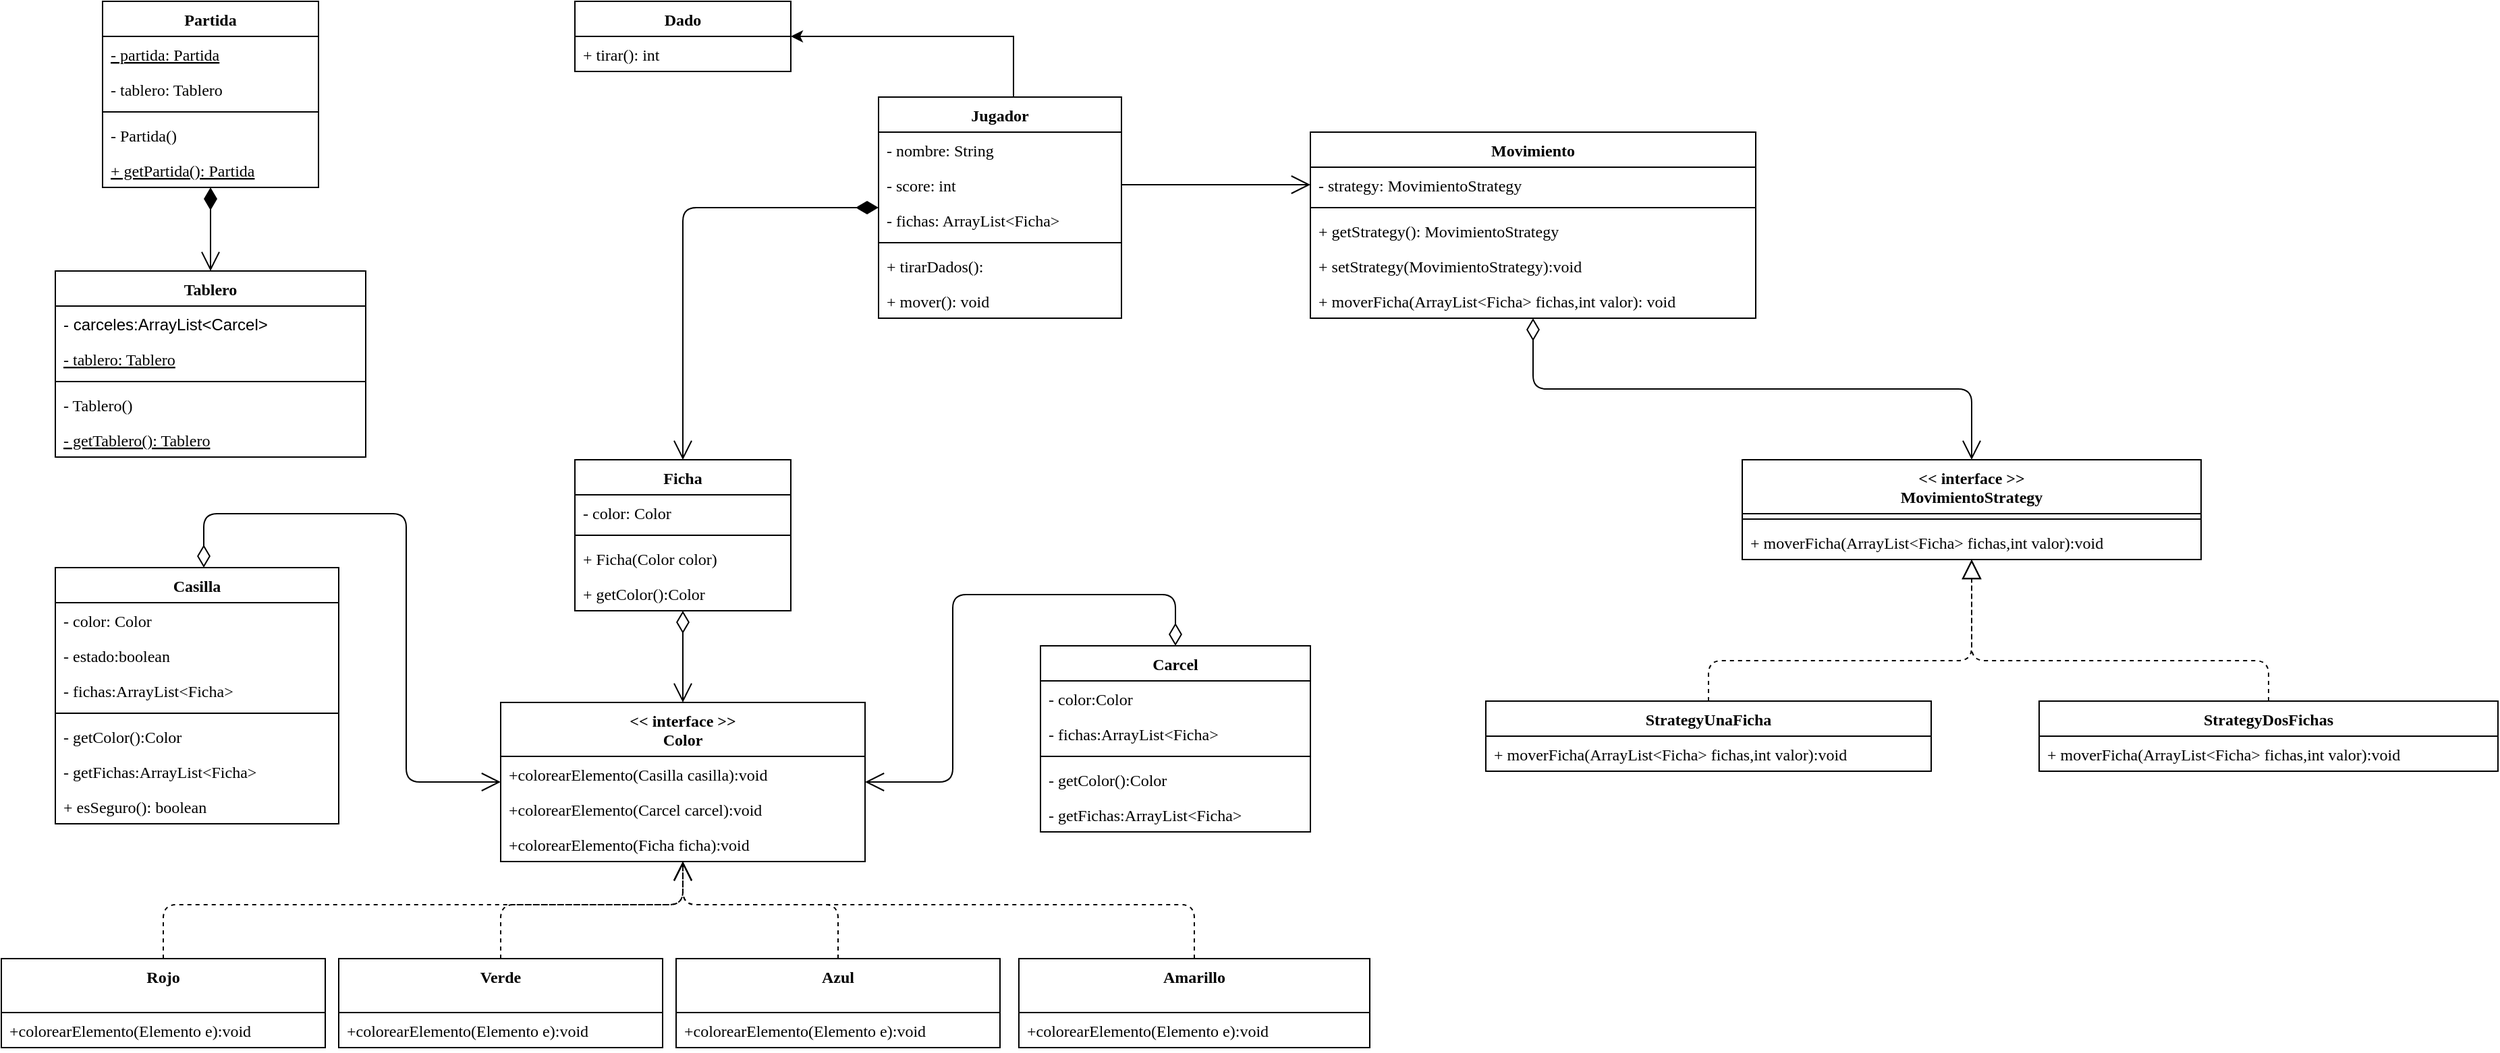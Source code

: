 <mxfile version="14.4.3" type="device"><diagram id="CZOG9yAQ-8y0MkyPrawY" name="Página-1"><mxGraphModel dx="2223" dy="329" grid="1" gridSize="10" guides="1" tooltips="1" connect="1" arrows="1" fold="1" page="1" pageScale="1" pageWidth="827" pageHeight="1169" background="none" math="0" shadow="0"><root><mxCell id="0"/><mxCell id="1" parent="0"/><mxCell id="iF9nX49vvRZTqa0V6TAx-1" value="Partida" style="swimlane;fontStyle=1;align=center;verticalAlign=top;childLayout=stackLayout;horizontal=1;startSize=26;horizontalStack=0;resizeParent=1;resizeParentMax=0;resizeLast=0;collapsible=1;marginBottom=0;fontFamily=Montserrat Alternates;fontSource=https%3A%2F%2Ffonts.googleapis.com%2Fcss%3Ffamily%3DMontserrat%2BAlternates;" parent="1" vertex="1"><mxGeometry x="-775" y="70" width="160" height="138" as="geometry"/></mxCell><mxCell id="iF9nX49vvRZTqa0V6TAx-7" value="- partida: Partida" style="text;strokeColor=none;fillColor=none;align=left;verticalAlign=top;spacingLeft=4;spacingRight=4;overflow=hidden;rotatable=0;points=[[0,0.5],[1,0.5]];portConstraint=eastwest;fontFamily=Montserrat Alternates;fontSource=https%3A%2F%2Ffonts.googleapis.com%2Fcss%3Ffamily%3DMontserrat%2BAlternates;fontStyle=4" parent="iF9nX49vvRZTqa0V6TAx-1" vertex="1"><mxGeometry y="26" width="160" height="26" as="geometry"/></mxCell><mxCell id="dydCUhWB-Xq8sOkwwlD5-30" value="- tablero: Tablero" style="text;strokeColor=none;fillColor=none;align=left;verticalAlign=top;spacingLeft=4;spacingRight=4;overflow=hidden;rotatable=0;points=[[0,0.5],[1,0.5]];portConstraint=eastwest;fontFamily=Montserrat Alternates;fontSource=https%3A%2F%2Ffonts.googleapis.com%2Fcss%3Ffamily%3DMontserrat%2BAlternates;" vertex="1" parent="iF9nX49vvRZTqa0V6TAx-1"><mxGeometry y="52" width="160" height="26" as="geometry"/></mxCell><mxCell id="iF9nX49vvRZTqa0V6TAx-3" value="" style="line;strokeWidth=1;fillColor=none;align=left;verticalAlign=middle;spacingTop=-1;spacingLeft=3;spacingRight=3;rotatable=0;labelPosition=right;points=[];portConstraint=eastwest;fontFamily=Montserrat Alternates;fontSource=https%3A%2F%2Ffonts.googleapis.com%2Fcss%3Ffamily%3DMontserrat%2BAlternates;" parent="iF9nX49vvRZTqa0V6TAx-1" vertex="1"><mxGeometry y="78" width="160" height="8" as="geometry"/></mxCell><mxCell id="0C_BCPgm_mZmjm4JBcHL-2" value="- Partida()" style="text;strokeColor=none;fillColor=none;align=left;verticalAlign=top;spacingLeft=4;spacingRight=4;overflow=hidden;rotatable=0;points=[[0,0.5],[1,0.5]];portConstraint=eastwest;fontFamily=Montserrat Alternates;fontSource=https%3A%2F%2Ffonts.googleapis.com%2Fcss%3Ffamily%3DMontserrat%2BAlternates;" parent="iF9nX49vvRZTqa0V6TAx-1" vertex="1"><mxGeometry y="86" width="160" height="26" as="geometry"/></mxCell><mxCell id="0C_BCPgm_mZmjm4JBcHL-3" value="+ getPartida(): Partida" style="text;strokeColor=none;fillColor=none;align=left;verticalAlign=top;spacingLeft=4;spacingRight=4;overflow=hidden;rotatable=0;points=[[0,0.5],[1,0.5]];portConstraint=eastwest;fontStyle=4;fontFamily=Montserrat Alternates;fontSource=https%3A%2F%2Ffonts.googleapis.com%2Fcss%3Ffamily%3DMontserrat%2BAlternates;" parent="iF9nX49vvRZTqa0V6TAx-1" vertex="1"><mxGeometry y="112" width="160" height="26" as="geometry"/></mxCell><mxCell id="iF9nX49vvRZTqa0V6TAx-12" value="Ficha" style="swimlane;fontStyle=1;align=center;verticalAlign=top;childLayout=stackLayout;horizontal=1;startSize=26;horizontalStack=0;resizeParent=1;resizeParentMax=0;resizeLast=0;collapsible=1;marginBottom=0;fontFamily=Montserrat Alternates;fontSource=https%3A%2F%2Ffonts.googleapis.com%2Fcss%3Ffamily%3DMontserrat%2BAlternates;" parent="1" vertex="1"><mxGeometry x="-425" y="410" width="160" height="112" as="geometry"/></mxCell><mxCell id="iF9nX49vvRZTqa0V6TAx-13" value="- color: Color" style="text;strokeColor=none;fillColor=none;align=left;verticalAlign=top;spacingLeft=4;spacingRight=4;overflow=hidden;rotatable=0;points=[[0,0.5],[1,0.5]];portConstraint=eastwest;fontFamily=Montserrat Alternates;fontSource=https%3A%2F%2Ffonts.googleapis.com%2Fcss%3Ffamily%3DMontserrat%2BAlternates;" parent="iF9nX49vvRZTqa0V6TAx-12" vertex="1"><mxGeometry y="26" width="160" height="26" as="geometry"/></mxCell><mxCell id="iF9nX49vvRZTqa0V6TAx-14" value="" style="line;strokeWidth=1;fillColor=none;align=left;verticalAlign=middle;spacingTop=-1;spacingLeft=3;spacingRight=3;rotatable=0;labelPosition=right;points=[];portConstraint=eastwest;fontFamily=Montserrat Alternates;fontSource=https%3A%2F%2Ffonts.googleapis.com%2Fcss%3Ffamily%3DMontserrat%2BAlternates;" parent="iF9nX49vvRZTqa0V6TAx-12" vertex="1"><mxGeometry y="52" width="160" height="8" as="geometry"/></mxCell><mxCell id="CdPxk3NThguZFjVvKNko-9" value="+ Ficha(Color color)" style="text;strokeColor=none;fillColor=none;align=left;verticalAlign=top;spacingLeft=4;spacingRight=4;overflow=hidden;rotatable=0;points=[[0,0.5],[1,0.5]];portConstraint=eastwest;fontFamily=Montserrat Alternates;fontSource=https%3A%2F%2Ffonts.googleapis.com%2Fcss%3Ffamily%3DMontserrat%2BAlternates;" parent="iF9nX49vvRZTqa0V6TAx-12" vertex="1"><mxGeometry y="60" width="160" height="26" as="geometry"/></mxCell><mxCell id="dydCUhWB-Xq8sOkwwlD5-24" value="+ getColor():Color" style="text;strokeColor=none;fillColor=none;align=left;verticalAlign=top;spacingLeft=4;spacingRight=4;overflow=hidden;rotatable=0;points=[[0,0.5],[1,0.5]];portConstraint=eastwest;fontFamily=Montserrat Alternates;fontSource=https%3A%2F%2Ffonts.googleapis.com%2Fcss%3Ffamily%3DMontserrat%2BAlternates;" vertex="1" parent="iF9nX49vvRZTqa0V6TAx-12"><mxGeometry y="86" width="160" height="26" as="geometry"/></mxCell><mxCell id="dydCUhWB-Xq8sOkwwlD5-13" style="edgeStyle=orthogonalEdgeStyle;rounded=0;orthogonalLoop=1;jettySize=auto;html=1;fontFamily=Montserrat Alternates;fontSource=https%3A%2F%2Ffonts.googleapis.com%2Fcss%3Ffamily%3DMontserrat%2BAlternates;" edge="1" parent="1" source="iF9nX49vvRZTqa0V6TAx-16" target="CdPxk3NThguZFjVvKNko-1"><mxGeometry relative="1" as="geometry"><Array as="points"><mxPoint x="-100" y="96"/></Array></mxGeometry></mxCell><mxCell id="iF9nX49vvRZTqa0V6TAx-16" value="Jugador" style="swimlane;fontStyle=1;align=center;verticalAlign=top;childLayout=stackLayout;horizontal=1;startSize=26;horizontalStack=0;resizeParent=1;resizeParentMax=0;resizeLast=0;collapsible=1;marginBottom=0;fontFamily=Montserrat Alternates;fontSource=https%3A%2F%2Ffonts.googleapis.com%2Fcss%3Ffamily%3DMontserrat%2BAlternates;" parent="1" vertex="1"><mxGeometry x="-200" y="141" width="180" height="164" as="geometry"/></mxCell><mxCell id="iF9nX49vvRZTqa0V6TAx-17" value="- nombre: String" style="text;strokeColor=none;fillColor=none;align=left;verticalAlign=top;spacingLeft=4;spacingRight=4;overflow=hidden;rotatable=0;points=[[0,0.5],[1,0.5]];portConstraint=eastwest;fontFamily=Montserrat Alternates;fontSource=https%3A%2F%2Ffonts.googleapis.com%2Fcss%3Ffamily%3DMontserrat%2BAlternates;" parent="iF9nX49vvRZTqa0V6TAx-16" vertex="1"><mxGeometry y="26" width="180" height="26" as="geometry"/></mxCell><mxCell id="iF9nX49vvRZTqa0V6TAx-20" value="- score: int" style="text;strokeColor=none;fillColor=none;align=left;verticalAlign=top;spacingLeft=4;spacingRight=4;overflow=hidden;rotatable=0;points=[[0,0.5],[1,0.5]];portConstraint=eastwest;fontFamily=Montserrat Alternates;fontSource=https%3A%2F%2Ffonts.googleapis.com%2Fcss%3Ffamily%3DMontserrat%2BAlternates;" parent="iF9nX49vvRZTqa0V6TAx-16" vertex="1"><mxGeometry y="52" width="180" height="26" as="geometry"/></mxCell><mxCell id="dydCUhWB-Xq8sOkwwlD5-16" value="- fichas: ArrayList&lt;Ficha&gt;" style="text;strokeColor=none;fillColor=none;align=left;verticalAlign=top;spacingLeft=4;spacingRight=4;overflow=hidden;rotatable=0;points=[[0,0.5],[1,0.5]];portConstraint=eastwest;fontFamily=Montserrat Alternates;fontSource=https%3A%2F%2Ffonts.googleapis.com%2Fcss%3Ffamily%3DMontserrat%2BAlternates;" vertex="1" parent="iF9nX49vvRZTqa0V6TAx-16"><mxGeometry y="78" width="180" height="26" as="geometry"/></mxCell><mxCell id="iF9nX49vvRZTqa0V6TAx-18" value="" style="line;strokeWidth=1;fillColor=none;align=left;verticalAlign=middle;spacingTop=-1;spacingLeft=3;spacingRight=3;rotatable=0;labelPosition=right;points=[];portConstraint=eastwest;fontFamily=Montserrat Alternates;fontSource=https%3A%2F%2Ffonts.googleapis.com%2Fcss%3Ffamily%3DMontserrat%2BAlternates;" parent="iF9nX49vvRZTqa0V6TAx-16" vertex="1"><mxGeometry y="104" width="180" height="8" as="geometry"/></mxCell><mxCell id="iF9nX49vvRZTqa0V6TAx-19" value="+ tirarDados():" style="text;strokeColor=none;fillColor=none;align=left;verticalAlign=top;spacingLeft=4;spacingRight=4;overflow=hidden;rotatable=0;points=[[0,0.5],[1,0.5]];portConstraint=eastwest;fontFamily=Montserrat Alternates;fontSource=https%3A%2F%2Ffonts.googleapis.com%2Fcss%3Ffamily%3DMontserrat%2BAlternates;" parent="iF9nX49vvRZTqa0V6TAx-16" vertex="1"><mxGeometry y="112" width="180" height="26" as="geometry"/></mxCell><mxCell id="0C_BCPgm_mZmjm4JBcHL-1" value="+ mover(): void" style="text;strokeColor=none;fillColor=none;align=left;verticalAlign=top;spacingLeft=4;spacingRight=4;overflow=hidden;rotatable=0;points=[[0,0.5],[1,0.5]];portConstraint=eastwest;fontFamily=Montserrat Alternates;fontSource=https%3A%2F%2Ffonts.googleapis.com%2Fcss%3Ffamily%3DMontserrat%2BAlternates;" parent="iF9nX49vvRZTqa0V6TAx-16" vertex="1"><mxGeometry y="138" width="180" height="26" as="geometry"/></mxCell><mxCell id="CdPxk3NThguZFjVvKNko-1" value="Dado" style="swimlane;fontStyle=1;align=center;verticalAlign=top;childLayout=stackLayout;horizontal=1;startSize=26;horizontalStack=0;resizeParent=1;resizeParentMax=0;resizeLast=0;collapsible=1;marginBottom=0;fontFamily=Montserrat Alternates;fontSource=https%3A%2F%2Ffonts.googleapis.com%2Fcss%3Ffamily%3DMontserrat%2BAlternates;" parent="1" vertex="1"><mxGeometry x="-425" y="70" width="160" height="52" as="geometry"/></mxCell><mxCell id="CdPxk3NThguZFjVvKNko-4" value="+ tirar(): int " style="text;strokeColor=none;fillColor=none;align=left;verticalAlign=top;spacingLeft=4;spacingRight=4;overflow=hidden;rotatable=0;points=[[0,0.5],[1,0.5]];portConstraint=eastwest;fontFamily=Montserrat Alternates;fontSource=https%3A%2F%2Ffonts.googleapis.com%2Fcss%3Ffamily%3DMontserrat%2BAlternates;" parent="CdPxk3NThguZFjVvKNko-1" vertex="1"><mxGeometry y="26" width="160" height="26" as="geometry"/></mxCell><mxCell id="OQ3I1ODHuRQIe0D8iST8-16" value="" style="endArrow=open;endFill=1;endSize=12;html=1;fontFamily=Montserrat Alternates;fontSource=https%3A%2F%2Ffonts.googleapis.com%2Fcss%3Ffamily%3DMontserrat%2BAlternates;exitX=1;exitY=0.5;exitDx=0;exitDy=0;entryX=0;entryY=0.5;entryDx=0;entryDy=0;" parent="1" source="iF9nX49vvRZTqa0V6TAx-20" target="CdPxk3NThguZFjVvKNko-6" edge="1"><mxGeometry width="160" relative="1" as="geometry"><mxPoint x="120" y="330" as="sourcePoint"/><mxPoint x="280" y="330" as="targetPoint"/></mxGeometry></mxCell><mxCell id="2i0aZlHxmpO4qoFxMyzR-1" value="" style="endArrow=open;html=1;endSize=12;startArrow=diamondThin;startSize=14;startFill=0;edgeStyle=orthogonalEdgeStyle;align=left;verticalAlign=bottom;entryX=0.5;entryY=0;entryDx=0;entryDy=0;" parent="1" source="CdPxk3NThguZFjVvKNko-5" target="OQ3I1ODHuRQIe0D8iST8-3" edge="1"><mxGeometry x="-0.843" y="11" relative="1" as="geometry"><mxPoint x="270" y="420" as="sourcePoint"/><mxPoint x="460" y="181" as="targetPoint"/><mxPoint as="offset"/></mxGeometry></mxCell><mxCell id="vrp2tmxslbdXA82dCuRI-13" value="StrategyUnaFicha" style="swimlane;fontStyle=1;align=center;verticalAlign=top;childLayout=stackLayout;horizontal=1;startSize=26;horizontalStack=0;resizeParent=1;resizeParentMax=0;resizeLast=0;collapsible=1;marginBottom=0;fontFamily=Montserrat Alternates;fontSource=https%3A%2F%2Ffonts.googleapis.com%2Fcss%3Ffamily%3DMontserrat%2BAlternates;" parent="1" vertex="1"><mxGeometry x="250" y="589" width="330" height="52" as="geometry"/></mxCell><mxCell id="vrp2tmxslbdXA82dCuRI-16" value="+ moverFicha(ArrayList&lt;Ficha&gt; fichas,int valor):void" style="text;strokeColor=none;fillColor=none;align=left;verticalAlign=top;spacingLeft=4;spacingRight=4;overflow=hidden;rotatable=0;points=[[0,0.5],[1,0.5]];portConstraint=eastwest;fontFamily=Montserrat Alternates;fontSource=https%3A%2F%2Ffonts.googleapis.com%2Fcss%3Ffamily%3DMontserrat%2BAlternates;" parent="vrp2tmxslbdXA82dCuRI-13" vertex="1"><mxGeometry y="26" width="330" height="26" as="geometry"/></mxCell><mxCell id="vrp2tmxslbdXA82dCuRI-21" value="" style="endArrow=block;dashed=1;endFill=0;endSize=12;html=1;exitX=0.5;exitY=0;exitDx=0;exitDy=0;fontFamily=Montserrat Alternates;fontSource=https%3A%2F%2Ffonts.googleapis.com%2Fcss%3Ffamily%3DMontserrat%2BAlternates;" parent="1" source="vrp2tmxslbdXA82dCuRI-13" target="OQ3I1ODHuRQIe0D8iST8-3" edge="1"><mxGeometry x="320" y="409" width="160" as="geometry"><mxPoint x="530" y="609" as="sourcePoint"/><mxPoint x="640" y="509" as="targetPoint"/><Array as="points"><mxPoint x="415" y="559"/><mxPoint x="610" y="559"/></Array></mxGeometry></mxCell><mxCell id="OQ3I1ODHuRQIe0D8iST8-3" value="&lt;&lt; interface &gt;&gt;&#10;MovimientoStrategy" style="swimlane;fontStyle=1;align=center;verticalAlign=top;childLayout=stackLayout;horizontal=1;startSize=40;horizontalStack=0;resizeParent=1;resizeParentMax=0;resizeLast=0;collapsible=1;marginBottom=0;fontFamily=Montserrat Alternates;fontSource=https%3A%2F%2Ffonts.googleapis.com%2Fcss%3Ffamily%3DMontserrat%2BAlternates;" parent="1" vertex="1"><mxGeometry x="440" y="410" width="340" height="74" as="geometry"/></mxCell><mxCell id="OQ3I1ODHuRQIe0D8iST8-5" value="" style="line;strokeWidth=1;fillColor=none;align=left;verticalAlign=middle;spacingTop=-1;spacingLeft=3;spacingRight=3;rotatable=0;labelPosition=right;points=[];portConstraint=eastwest;fontFamily=Montserrat Alternates;fontSource=https%3A%2F%2Ffonts.googleapis.com%2Fcss%3Ffamily%3DMontserrat%2BAlternates;" parent="OQ3I1ODHuRQIe0D8iST8-3" vertex="1"><mxGeometry y="40" width="340" height="8" as="geometry"/></mxCell><mxCell id="vrp2tmxslbdXA82dCuRI-8" value="+ moverFicha(ArrayList&lt;Ficha&gt; fichas,int valor):void" style="text;strokeColor=none;fillColor=none;align=left;verticalAlign=top;spacingLeft=4;spacingRight=4;overflow=hidden;rotatable=0;points=[[0,0.5],[1,0.5]];portConstraint=eastwest;fontFamily=Montserrat Alternates;fontSource=https%3A%2F%2Ffonts.googleapis.com%2Fcss%3Ffamily%3DMontserrat%2BAlternates;" parent="OQ3I1ODHuRQIe0D8iST8-3" vertex="1"><mxGeometry y="48" width="340" height="26" as="geometry"/></mxCell><mxCell id="OQ3I1ODHuRQIe0D8iST8-10" value="StrategyDosFichas" style="swimlane;fontStyle=1;align=center;verticalAlign=top;childLayout=stackLayout;horizontal=1;startSize=26;horizontalStack=0;resizeParent=1;resizeParentMax=0;resizeLast=0;collapsible=1;marginBottom=0;fontFamily=Montserrat Alternates;fontSource=https%3A%2F%2Ffonts.googleapis.com%2Fcss%3Ffamily%3DMontserrat%2BAlternates;" parent="1" vertex="1"><mxGeometry x="660" y="589" width="340" height="52" as="geometry"/></mxCell><mxCell id="OQ3I1ODHuRQIe0D8iST8-12" value="+ moverFicha(ArrayList&lt;Ficha&gt; fichas,int valor):void" style="text;strokeColor=none;fillColor=none;align=left;verticalAlign=top;spacingLeft=4;spacingRight=4;overflow=hidden;rotatable=0;points=[[0,0.5],[1,0.5]];portConstraint=eastwest;fontFamily=Montserrat Alternates;fontSource=https%3A%2F%2Ffonts.googleapis.com%2Fcss%3Ffamily%3DMontserrat%2BAlternates;" parent="OQ3I1ODHuRQIe0D8iST8-10" vertex="1"><mxGeometry y="26" width="340" height="26" as="geometry"/></mxCell><mxCell id="OQ3I1ODHuRQIe0D8iST8-13" value="" style="endArrow=block;dashed=1;endFill=0;endSize=12;html=1;exitX=0.5;exitY=0;exitDx=0;exitDy=0;fontFamily=Montserrat Alternates;fontSource=https%3A%2F%2Ffonts.googleapis.com%2Fcss%3Ffamily%3DMontserrat%2BAlternates;" parent="1" source="OQ3I1ODHuRQIe0D8iST8-10" target="OQ3I1ODHuRQIe0D8iST8-3" edge="1"><mxGeometry x="320" y="409" width="160" as="geometry"><mxPoint x="470" y="579" as="sourcePoint"/><mxPoint x="670" y="525" as="targetPoint"/><Array as="points"><mxPoint x="830" y="559"/><mxPoint x="610" y="559"/></Array></mxGeometry></mxCell><mxCell id="CdPxk3NThguZFjVvKNko-5" value="Movimiento" style="swimlane;fontStyle=1;align=center;verticalAlign=top;childLayout=stackLayout;horizontal=1;startSize=26;horizontalStack=0;resizeParent=1;resizeParentMax=0;resizeLast=0;collapsible=1;marginBottom=0;fontFamily=Montserrat Alternates;fontSource=https%3A%2F%2Ffonts.googleapis.com%2Fcss%3Ffamily%3DMontserrat%2BAlternates;" parent="1" vertex="1"><mxGeometry x="120" y="167" width="330" height="138" as="geometry"/></mxCell><mxCell id="CdPxk3NThguZFjVvKNko-6" value="- strategy: MovimientoStrategy" style="text;strokeColor=none;fillColor=none;align=left;verticalAlign=top;spacingLeft=4;spacingRight=4;overflow=hidden;rotatable=0;points=[[0,0.5],[1,0.5]];portConstraint=eastwest;fontFamily=Montserrat Alternates;fontSource=https%3A%2F%2Ffonts.googleapis.com%2Fcss%3Ffamily%3DMontserrat%2BAlternates;" parent="CdPxk3NThguZFjVvKNko-5" vertex="1"><mxGeometry y="26" width="330" height="26" as="geometry"/></mxCell><mxCell id="CdPxk3NThguZFjVvKNko-7" value="" style="line;strokeWidth=1;fillColor=none;align=left;verticalAlign=middle;spacingTop=-1;spacingLeft=3;spacingRight=3;rotatable=0;labelPosition=right;points=[];portConstraint=eastwest;fontFamily=Montserrat Alternates;fontSource=https%3A%2F%2Ffonts.googleapis.com%2Fcss%3Ffamily%3DMontserrat%2BAlternates;" parent="CdPxk3NThguZFjVvKNko-5" vertex="1"><mxGeometry y="52" width="330" height="8" as="geometry"/></mxCell><mxCell id="dydCUhWB-Xq8sOkwwlD5-34" value="+ getStrategy(): MovimientoStrategy" style="text;strokeColor=none;fillColor=none;align=left;verticalAlign=top;spacingLeft=4;spacingRight=4;overflow=hidden;rotatable=0;points=[[0,0.5],[1,0.5]];portConstraint=eastwest;fontFamily=Montserrat Alternates;fontSource=https%3A%2F%2Ffonts.googleapis.com%2Fcss%3Ffamily%3DMontserrat%2BAlternates;" vertex="1" parent="CdPxk3NThguZFjVvKNko-5"><mxGeometry y="60" width="330" height="26" as="geometry"/></mxCell><mxCell id="dydCUhWB-Xq8sOkwwlD5-35" value="+ setStrategy(MovimientoStrategy):void" style="text;strokeColor=none;fillColor=none;align=left;verticalAlign=top;spacingLeft=4;spacingRight=4;overflow=hidden;rotatable=0;points=[[0,0.5],[1,0.5]];portConstraint=eastwest;fontFamily=Montserrat Alternates;fontSource=https%3A%2F%2Ffonts.googleapis.com%2Fcss%3Ffamily%3DMontserrat%2BAlternates;" vertex="1" parent="CdPxk3NThguZFjVvKNko-5"><mxGeometry y="86" width="330" height="26" as="geometry"/></mxCell><mxCell id="CdPxk3NThguZFjVvKNko-8" value="+ moverFicha(ArrayList&lt;Ficha&gt; fichas,int valor): void" style="text;strokeColor=none;fillColor=none;align=left;verticalAlign=top;spacingLeft=4;spacingRight=4;overflow=hidden;rotatable=0;points=[[0,0.5],[1,0.5]];portConstraint=eastwest;fontFamily=Montserrat Alternates;fontSource=https%3A%2F%2Ffonts.googleapis.com%2Fcss%3Ffamily%3DMontserrat%2BAlternates;" parent="CdPxk3NThguZFjVvKNko-5" vertex="1"><mxGeometry y="112" width="330" height="26" as="geometry"/></mxCell><mxCell id="2i0aZlHxmpO4qoFxMyzR-6" value="Casilla" style="swimlane;fontStyle=1;align=center;verticalAlign=top;childLayout=stackLayout;horizontal=1;startSize=26;horizontalStack=0;resizeParent=1;resizeParentMax=0;resizeLast=0;collapsible=1;marginBottom=0;fontFamily=Montserrat Alternates;fontSource=https%3A%2F%2Ffonts.googleapis.com%2Fcss%3Ffamily%3DMontserrat%2BAlternates;" parent="1" vertex="1"><mxGeometry x="-810" y="490" width="210" height="190" as="geometry"/></mxCell><mxCell id="dydCUhWB-Xq8sOkwwlD5-19" value="- color: Color" style="text;strokeColor=none;fillColor=none;align=left;verticalAlign=top;spacingLeft=4;spacingRight=4;overflow=hidden;rotatable=0;points=[[0,0.5],[1,0.5]];portConstraint=eastwest;fontFamily=Montserrat Alternates;fontSource=https%3A%2F%2Ffonts.googleapis.com%2Fcss%3Ffamily%3DMontserrat%2BAlternates;" vertex="1" parent="2i0aZlHxmpO4qoFxMyzR-6"><mxGeometry y="26" width="210" height="26" as="geometry"/></mxCell><mxCell id="2i0aZlHxmpO4qoFxMyzR-7" value="- estado:boolean" style="text;strokeColor=none;fillColor=none;align=left;verticalAlign=top;spacingLeft=4;spacingRight=4;overflow=hidden;rotatable=0;points=[[0,0.5],[1,0.5]];portConstraint=eastwest;fontFamily=Montserrat Alternates;fontSource=https%3A%2F%2Ffonts.googleapis.com%2Fcss%3Ffamily%3DMontserrat%2BAlternates;" parent="2i0aZlHxmpO4qoFxMyzR-6" vertex="1"><mxGeometry y="52" width="210" height="26" as="geometry"/></mxCell><mxCell id="SVYqCvA0QqrAnwhpoAbj-15" value="- fichas:ArrayList&lt;Ficha&gt;" style="text;strokeColor=none;fillColor=none;align=left;verticalAlign=top;spacingLeft=4;spacingRight=4;overflow=hidden;rotatable=0;points=[[0,0.5],[1,0.5]];portConstraint=eastwest;fontFamily=Montserrat Alternates;fontSource=https%3A%2F%2Ffonts.googleapis.com%2Fcss%3Ffamily%3DMontserrat%2BAlternates;" parent="2i0aZlHxmpO4qoFxMyzR-6" vertex="1"><mxGeometry y="78" width="210" height="26" as="geometry"/></mxCell><mxCell id="2i0aZlHxmpO4qoFxMyzR-8" value="" style="line;strokeWidth=1;fillColor=none;align=left;verticalAlign=middle;spacingTop=-1;spacingLeft=3;spacingRight=3;rotatable=0;labelPosition=right;points=[];portConstraint=eastwest;fontFamily=Montserrat Alternates;fontSource=https%3A%2F%2Ffonts.googleapis.com%2Fcss%3Ffamily%3DMontserrat%2BAlternates;" parent="2i0aZlHxmpO4qoFxMyzR-6" vertex="1"><mxGeometry y="104" width="210" height="8" as="geometry"/></mxCell><mxCell id="dydCUhWB-Xq8sOkwwlD5-22" value="- getColor():Color" style="text;strokeColor=none;fillColor=none;align=left;verticalAlign=top;spacingLeft=4;spacingRight=4;overflow=hidden;rotatable=0;points=[[0,0.5],[1,0.5]];portConstraint=eastwest;fontFamily=Montserrat Alternates;fontSource=https%3A%2F%2Ffonts.googleapis.com%2Fcss%3Ffamily%3DMontserrat%2BAlternates;" vertex="1" parent="2i0aZlHxmpO4qoFxMyzR-6"><mxGeometry y="112" width="210" height="26" as="geometry"/></mxCell><mxCell id="dydCUhWB-Xq8sOkwwlD5-23" value="- getFichas:ArrayList&lt;Ficha&gt;" style="text;strokeColor=none;fillColor=none;align=left;verticalAlign=top;spacingLeft=4;spacingRight=4;overflow=hidden;rotatable=0;points=[[0,0.5],[1,0.5]];portConstraint=eastwest;fontFamily=Montserrat Alternates;fontSource=https%3A%2F%2Ffonts.googleapis.com%2Fcss%3Ffamily%3DMontserrat%2BAlternates;" vertex="1" parent="2i0aZlHxmpO4qoFxMyzR-6"><mxGeometry y="138" width="210" height="26" as="geometry"/></mxCell><mxCell id="2i0aZlHxmpO4qoFxMyzR-9" value="+ esSeguro(): boolean" style="text;strokeColor=none;fillColor=none;align=left;verticalAlign=top;spacingLeft=4;spacingRight=4;overflow=hidden;rotatable=0;points=[[0,0.5],[1,0.5]];portConstraint=eastwest;fontFamily=Montserrat Alternates;fontSource=https%3A%2F%2Ffonts.googleapis.com%2Fcss%3Ffamily%3DMontserrat%2BAlternates;" parent="2i0aZlHxmpO4qoFxMyzR-6" vertex="1"><mxGeometry y="164" width="210" height="26" as="geometry"/></mxCell><mxCell id="SVYqCvA0QqrAnwhpoAbj-5" value="&lt;&lt; interface &gt;&gt;&#10;Color" style="swimlane;fontStyle=1;align=center;verticalAlign=top;childLayout=stackLayout;horizontal=1;startSize=40;horizontalStack=0;resizeParent=1;resizeParentMax=0;resizeLast=0;collapsible=1;marginBottom=0;fontFamily=Montserrat Alternates;fontSource=https%3A%2F%2Ffonts.googleapis.com%2Fcss%3Ffamily%3DMontserrat%2BAlternates;" parent="1" vertex="1"><mxGeometry x="-480" y="590" width="270" height="118" as="geometry"/></mxCell><mxCell id="SVYqCvA0QqrAnwhpoAbj-8" value="+colorearElemento(Casilla casilla):void" style="text;strokeColor=none;fillColor=none;align=left;verticalAlign=top;spacingLeft=4;spacingRight=4;overflow=hidden;rotatable=0;points=[[0,0.5],[1,0.5]];portConstraint=eastwest;fontFamily=Montserrat Alternates;fontSource=https%3A%2F%2Ffonts.googleapis.com%2Fcss%3Ffamily%3DMontserrat%2BAlternates;" parent="SVYqCvA0QqrAnwhpoAbj-5" vertex="1"><mxGeometry y="40" width="270" height="26" as="geometry"/></mxCell><mxCell id="dydCUhWB-Xq8sOkwwlD5-5" value="+colorearElemento(Carcel carcel):void" style="text;strokeColor=none;fillColor=none;align=left;verticalAlign=top;spacingLeft=4;spacingRight=4;overflow=hidden;rotatable=0;points=[[0,0.5],[1,0.5]];portConstraint=eastwest;fontFamily=Montserrat Alternates;fontSource=https%3A%2F%2Ffonts.googleapis.com%2Fcss%3Ffamily%3DMontserrat%2BAlternates;" vertex="1" parent="SVYqCvA0QqrAnwhpoAbj-5"><mxGeometry y="66" width="270" height="26" as="geometry"/></mxCell><mxCell id="dydCUhWB-Xq8sOkwwlD5-6" value="+colorearElemento(Ficha ficha):void" style="text;strokeColor=none;fillColor=none;align=left;verticalAlign=top;spacingLeft=4;spacingRight=4;overflow=hidden;rotatable=0;points=[[0,0.5],[1,0.5]];portConstraint=eastwest;fontFamily=Montserrat Alternates;fontSource=https%3A%2F%2Ffonts.googleapis.com%2Fcss%3Ffamily%3DMontserrat%2BAlternates;" vertex="1" parent="SVYqCvA0QqrAnwhpoAbj-5"><mxGeometry y="92" width="270" height="26" as="geometry"/></mxCell><mxCell id="SVYqCvA0QqrAnwhpoAbj-25" value="Carcel" style="swimlane;fontStyle=1;align=center;verticalAlign=top;childLayout=stackLayout;horizontal=1;startSize=26;horizontalStack=0;resizeParent=1;resizeParentMax=0;resizeLast=0;collapsible=1;marginBottom=0;fontFamily=Montserrat Alternates;fontSource=https%3A%2F%2Ffonts.googleapis.com%2Fcss%3Ffamily%3DMontserrat%2BAlternates;" parent="1" vertex="1"><mxGeometry x="-80" y="548" width="200" height="138" as="geometry"/></mxCell><mxCell id="SVYqCvA0QqrAnwhpoAbj-29" value="- color:Color" style="text;strokeColor=none;fillColor=none;align=left;verticalAlign=top;spacingLeft=4;spacingRight=4;overflow=hidden;rotatable=0;points=[[0,0.5],[1,0.5]];portConstraint=eastwest;fontFamily=Montserrat Alternates;fontSource=https%3A%2F%2Ffonts.googleapis.com%2Fcss%3Ffamily%3DMontserrat%2BAlternates;" parent="SVYqCvA0QqrAnwhpoAbj-25" vertex="1"><mxGeometry y="26" width="200" height="26" as="geometry"/></mxCell><mxCell id="SVYqCvA0QqrAnwhpoAbj-26" value="- fichas:ArrayList&lt;Ficha&gt;" style="text;strokeColor=none;fillColor=none;align=left;verticalAlign=top;spacingLeft=4;spacingRight=4;overflow=hidden;rotatable=0;points=[[0,0.5],[1,0.5]];portConstraint=eastwest;fontFamily=Montserrat Alternates;fontSource=https%3A%2F%2Ffonts.googleapis.com%2Fcss%3Ffamily%3DMontserrat%2BAlternates;" parent="SVYqCvA0QqrAnwhpoAbj-25" vertex="1"><mxGeometry y="52" width="200" height="26" as="geometry"/></mxCell><mxCell id="SVYqCvA0QqrAnwhpoAbj-27" value="" style="line;strokeWidth=1;fillColor=none;align=left;verticalAlign=middle;spacingTop=-1;spacingLeft=3;spacingRight=3;rotatable=0;labelPosition=right;points=[];portConstraint=eastwest;fontFamily=Montserrat Alternates;fontSource=https%3A%2F%2Ffonts.googleapis.com%2Fcss%3Ffamily%3DMontserrat%2BAlternates;" parent="SVYqCvA0QqrAnwhpoAbj-25" vertex="1"><mxGeometry y="78" width="200" height="8" as="geometry"/></mxCell><mxCell id="SVYqCvA0QqrAnwhpoAbj-30" value="- getColor():Color" style="text;strokeColor=none;fillColor=none;align=left;verticalAlign=top;spacingLeft=4;spacingRight=4;overflow=hidden;rotatable=0;points=[[0,0.5],[1,0.5]];portConstraint=eastwest;fontFamily=Montserrat Alternates;fontSource=https%3A%2F%2Ffonts.googleapis.com%2Fcss%3Ffamily%3DMontserrat%2BAlternates;" parent="SVYqCvA0QqrAnwhpoAbj-25" vertex="1"><mxGeometry y="86" width="200" height="26" as="geometry"/></mxCell><mxCell id="SVYqCvA0QqrAnwhpoAbj-28" value="- getFichas:ArrayList&lt;Ficha&gt;" style="text;strokeColor=none;fillColor=none;align=left;verticalAlign=top;spacingLeft=4;spacingRight=4;overflow=hidden;rotatable=0;points=[[0,0.5],[1,0.5]];portConstraint=eastwest;fontFamily=Montserrat Alternates;fontSource=https%3A%2F%2Ffonts.googleapis.com%2Fcss%3Ffamily%3DMontserrat%2BAlternates;" parent="SVYqCvA0QqrAnwhpoAbj-25" vertex="1"><mxGeometry y="112" width="200" height="26" as="geometry"/></mxCell><mxCell id="SVYqCvA0QqrAnwhpoAbj-104" value="Amarillo" style="swimlane;fontStyle=1;align=center;verticalAlign=top;childLayout=stackLayout;horizontal=1;startSize=40;horizontalStack=0;resizeParent=1;resizeParentMax=0;resizeLast=0;collapsible=1;marginBottom=0;fontFamily=Montserrat Alternates;fontSource=https%3A%2F%2Ffonts.googleapis.com%2Fcss%3Ffamily%3DMontserrat%2BAlternates;" parent="1" vertex="1"><mxGeometry x="-96" y="780" width="260" height="66" as="geometry"/></mxCell><mxCell id="SVYqCvA0QqrAnwhpoAbj-105" value="+colorearElemento(Elemento e):void" style="text;strokeColor=none;fillColor=none;align=left;verticalAlign=top;spacingLeft=4;spacingRight=4;overflow=hidden;rotatable=0;points=[[0,0.5],[1,0.5]];portConstraint=eastwest;fontFamily=Montserrat Alternates;fontSource=https%3A%2F%2Ffonts.googleapis.com%2Fcss%3Ffamily%3DMontserrat%2BAlternates;" parent="SVYqCvA0QqrAnwhpoAbj-104" vertex="1"><mxGeometry y="40" width="260" height="26" as="geometry"/></mxCell><mxCell id="SVYqCvA0QqrAnwhpoAbj-106" value="Rojo" style="swimlane;fontStyle=1;align=center;verticalAlign=top;childLayout=stackLayout;horizontal=1;startSize=40;horizontalStack=0;resizeParent=1;resizeParentMax=0;resizeLast=0;collapsible=1;marginBottom=0;fontFamily=Montserrat Alternates;fontSource=https%3A%2F%2Ffonts.googleapis.com%2Fcss%3Ffamily%3DMontserrat%2BAlternates;" parent="1" vertex="1"><mxGeometry x="-850" y="780" width="240" height="66" as="geometry"/></mxCell><mxCell id="SVYqCvA0QqrAnwhpoAbj-107" value="+colorearElemento(Elemento e):void" style="text;strokeColor=none;fillColor=none;align=left;verticalAlign=top;spacingLeft=4;spacingRight=4;overflow=hidden;rotatable=0;points=[[0,0.5],[1,0.5]];portConstraint=eastwest;fontFamily=Montserrat Alternates;fontSource=https%3A%2F%2Ffonts.googleapis.com%2Fcss%3Ffamily%3DMontserrat%2BAlternates;" parent="SVYqCvA0QqrAnwhpoAbj-106" vertex="1"><mxGeometry y="40" width="240" height="26" as="geometry"/></mxCell><mxCell id="SVYqCvA0QqrAnwhpoAbj-108" value="Verde" style="swimlane;fontStyle=1;align=center;verticalAlign=top;childLayout=stackLayout;horizontal=1;startSize=40;horizontalStack=0;resizeParent=1;resizeParentMax=0;resizeLast=0;collapsible=1;marginBottom=0;fontFamily=Montserrat Alternates;fontSource=https%3A%2F%2Ffonts.googleapis.com%2Fcss%3Ffamily%3DMontserrat%2BAlternates;" parent="1" vertex="1"><mxGeometry x="-600" y="780" width="240" height="66" as="geometry"/></mxCell><mxCell id="SVYqCvA0QqrAnwhpoAbj-109" value="+colorearElemento(Elemento e):void" style="text;strokeColor=none;fillColor=none;align=left;verticalAlign=top;spacingLeft=4;spacingRight=4;overflow=hidden;rotatable=0;points=[[0,0.5],[1,0.5]];portConstraint=eastwest;fontFamily=Montserrat Alternates;fontSource=https%3A%2F%2Ffonts.googleapis.com%2Fcss%3Ffamily%3DMontserrat%2BAlternates;" parent="SVYqCvA0QqrAnwhpoAbj-108" vertex="1"><mxGeometry y="40" width="240" height="26" as="geometry"/></mxCell><mxCell id="SVYqCvA0QqrAnwhpoAbj-110" value="Azul" style="swimlane;fontStyle=1;align=center;verticalAlign=top;childLayout=stackLayout;horizontal=1;startSize=40;horizontalStack=0;resizeParent=1;resizeParentMax=0;resizeLast=0;collapsible=1;marginBottom=0;fontFamily=Montserrat Alternates;fontSource=https%3A%2F%2Ffonts.googleapis.com%2Fcss%3Ffamily%3DMontserrat%2BAlternates;" parent="1" vertex="1"><mxGeometry x="-350" y="780" width="240" height="66" as="geometry"/></mxCell><mxCell id="SVYqCvA0QqrAnwhpoAbj-111" value="+colorearElemento(Elemento e):void" style="text;strokeColor=none;fillColor=none;align=left;verticalAlign=top;spacingLeft=4;spacingRight=4;overflow=hidden;rotatable=0;points=[[0,0.5],[1,0.5]];portConstraint=eastwest;fontFamily=Montserrat Alternates;fontSource=https%3A%2F%2Ffonts.googleapis.com%2Fcss%3Ffamily%3DMontserrat%2BAlternates;" parent="SVYqCvA0QqrAnwhpoAbj-110" vertex="1"><mxGeometry y="40" width="240" height="26" as="geometry"/></mxCell><mxCell id="dydCUhWB-Xq8sOkwwlD5-2" value="" style="endArrow=open;html=1;endSize=12;startArrow=diamondThin;startSize=14;startFill=0;edgeStyle=orthogonalEdgeStyle;align=left;verticalAlign=bottom;fontFamily=Montserrat Alternates;fontSource=https%3A%2F%2Ffonts.googleapis.com%2Fcss%3Ffamily%3DMontserrat%2BAlternates;" edge="1" parent="1" source="2i0aZlHxmpO4qoFxMyzR-6" target="SVYqCvA0QqrAnwhpoAbj-5"><mxGeometry x="-1" y="3" relative="1" as="geometry"><mxPoint x="-550" y="520" as="sourcePoint"/><mxPoint x="-460" y="580" as="targetPoint"/><Array as="points"><mxPoint x="-700" y="450"/><mxPoint x="-550" y="450"/><mxPoint x="-550" y="649"/></Array></mxGeometry></mxCell><mxCell id="dydCUhWB-Xq8sOkwwlD5-4" value="" style="endArrow=open;html=1;endSize=12;startArrow=diamondThin;startSize=14;startFill=0;edgeStyle=orthogonalEdgeStyle;align=left;verticalAlign=bottom;fontFamily=Montserrat Alternates;fontSource=https%3A%2F%2Ffonts.googleapis.com%2Fcss%3Ffamily%3DMontserrat%2BAlternates;" edge="1" parent="1" source="SVYqCvA0QqrAnwhpoAbj-25" target="SVYqCvA0QqrAnwhpoAbj-5"><mxGeometry x="-1" y="3" relative="1" as="geometry"><mxPoint x="-220" y="590" as="sourcePoint"/><mxPoint x="-380" y="590" as="targetPoint"/><Array as="points"><mxPoint x="20" y="510"/><mxPoint x="-145" y="510"/><mxPoint x="-145" y="649"/></Array></mxGeometry></mxCell><mxCell id="dydCUhWB-Xq8sOkwwlD5-9" value="" style="endArrow=open;endSize=12;dashed=1;html=1;fontFamily=Montserrat Alternates;fontSource=https%3A%2F%2Ffonts.googleapis.com%2Fcss%3Ffamily%3DMontserrat%2BAlternates;exitX=0.5;exitY=0;exitDx=0;exitDy=0;" edge="1" parent="1" source="SVYqCvA0QqrAnwhpoAbj-106" target="SVYqCvA0QqrAnwhpoAbj-5"><mxGeometry width="160" relative="1" as="geometry"><mxPoint x="-420" y="680" as="sourcePoint"/><mxPoint x="-260" y="680" as="targetPoint"/><Array as="points"><mxPoint x="-730" y="740"/><mxPoint x="-345" y="740"/></Array></mxGeometry></mxCell><mxCell id="dydCUhWB-Xq8sOkwwlD5-3" value="" style="endArrow=open;html=1;endSize=12;startArrow=diamondThin;startSize=14;startFill=0;edgeStyle=orthogonalEdgeStyle;align=left;verticalAlign=bottom;fontFamily=Montserrat Alternates;fontSource=https%3A%2F%2Ffonts.googleapis.com%2Fcss%3Ffamily%3DMontserrat%2BAlternates;" edge="1" parent="1" source="iF9nX49vvRZTqa0V6TAx-12" target="SVYqCvA0QqrAnwhpoAbj-5"><mxGeometry x="-1" y="3" relative="1" as="geometry"><mxPoint x="-220" y="540" as="sourcePoint"/><mxPoint x="-380" y="540" as="targetPoint"/><Array as="points"/></mxGeometry></mxCell><mxCell id="dydCUhWB-Xq8sOkwwlD5-10" value="" style="endArrow=open;endSize=12;dashed=1;html=1;fontFamily=Montserrat Alternates;fontSource=https%3A%2F%2Ffonts.googleapis.com%2Fcss%3Ffamily%3DMontserrat%2BAlternates;exitX=0.5;exitY=0;exitDx=0;exitDy=0;" edge="1" parent="1" source="SVYqCvA0QqrAnwhpoAbj-108" target="SVYqCvA0QqrAnwhpoAbj-5"><mxGeometry width="160" relative="1" as="geometry"><mxPoint x="-540" y="680" as="sourcePoint"/><mxPoint x="-380" y="680" as="targetPoint"/><Array as="points"><mxPoint x="-480" y="740"/><mxPoint x="-345" y="740"/></Array></mxGeometry></mxCell><mxCell id="dydCUhWB-Xq8sOkwwlD5-11" value="" style="endArrow=open;endSize=12;dashed=1;html=1;fontFamily=Montserrat Alternates;fontSource=https%3A%2F%2Ffonts.googleapis.com%2Fcss%3Ffamily%3DMontserrat%2BAlternates;exitX=0.5;exitY=0;exitDx=0;exitDy=0;" edge="1" parent="1" source="SVYqCvA0QqrAnwhpoAbj-104" target="SVYqCvA0QqrAnwhpoAbj-5"><mxGeometry width="160" relative="1" as="geometry"><mxPoint x="21.111" y="720" as="sourcePoint"/><mxPoint x="-230" y="760" as="targetPoint"/><Array as="points"><mxPoint x="34" y="740"/><mxPoint x="-345" y="740"/></Array></mxGeometry></mxCell><mxCell id="dydCUhWB-Xq8sOkwwlD5-12" value="" style="endArrow=open;endSize=12;dashed=1;html=1;fontFamily=Montserrat Alternates;fontSource=https%3A%2F%2Ffonts.googleapis.com%2Fcss%3Ffamily%3DMontserrat%2BAlternates;exitX=0.5;exitY=0;exitDx=0;exitDy=0;" edge="1" parent="1" source="SVYqCvA0QqrAnwhpoAbj-110" target="SVYqCvA0QqrAnwhpoAbj-5"><mxGeometry width="160" relative="1" as="geometry"><mxPoint x="-390" y="760" as="sourcePoint"/><mxPoint x="-230" y="760" as="targetPoint"/><Array as="points"><mxPoint x="-230" y="740"/><mxPoint x="-345" y="740"/></Array></mxGeometry></mxCell><mxCell id="dydCUhWB-Xq8sOkwwlD5-18" value="" style="endArrow=open;html=1;endSize=12;startArrow=diamondThin;startSize=14;startFill=1;edgeStyle=orthogonalEdgeStyle;align=left;verticalAlign=bottom;fontFamily=Montserrat Alternates;fontSource=https%3A%2F%2Ffonts.googleapis.com%2Fcss%3Ffamily%3DMontserrat%2BAlternates;" edge="1" parent="1" source="iF9nX49vvRZTqa0V6TAx-16" target="iF9nX49vvRZTqa0V6TAx-12"><mxGeometry x="-1" y="3" relative="1" as="geometry"><mxPoint x="-310" y="370" as="sourcePoint"/><mxPoint x="-150" y="370" as="targetPoint"/></mxGeometry></mxCell><mxCell id="dydCUhWB-Xq8sOkwwlD5-25" value="Tablero" style="swimlane;fontStyle=1;align=center;verticalAlign=top;childLayout=stackLayout;horizontal=1;startSize=26;horizontalStack=0;resizeParent=1;resizeParentMax=0;resizeLast=0;collapsible=1;marginBottom=0;fontFamily=Montserrat Alternates;fontSource=https%3A%2F%2Ffonts.googleapis.com%2Fcss%3Ffamily%3DMontserrat%2BAlternates;" vertex="1" parent="1"><mxGeometry x="-810" y="270" width="230" height="138" as="geometry"/></mxCell><mxCell id="dydCUhWB-Xq8sOkwwlD5-26" value="- carceles:ArrayList&lt;Carcel&gt;" style="text;strokeColor=none;fillColor=none;align=left;verticalAlign=top;spacingLeft=4;spacingRight=4;overflow=hidden;rotatable=0;points=[[0,0.5],[1,0.5]];portConstraint=eastwest;" vertex="1" parent="dydCUhWB-Xq8sOkwwlD5-25"><mxGeometry y="26" width="230" height="26" as="geometry"/></mxCell><mxCell id="dydCUhWB-Xq8sOkwwlD5-31" value="- tablero: Tablero" style="text;strokeColor=none;fillColor=none;align=left;verticalAlign=top;spacingLeft=4;spacingRight=4;overflow=hidden;rotatable=0;points=[[0,0.5],[1,0.5]];portConstraint=eastwest;fontFamily=Montserrat Alternates;fontSource=https%3A%2F%2Ffonts.googleapis.com%2Fcss%3Ffamily%3DMontserrat%2BAlternates;fontStyle=4" vertex="1" parent="dydCUhWB-Xq8sOkwwlD5-25"><mxGeometry y="52" width="230" height="26" as="geometry"/></mxCell><mxCell id="dydCUhWB-Xq8sOkwwlD5-27" value="" style="line;strokeWidth=1;fillColor=none;align=left;verticalAlign=middle;spacingTop=-1;spacingLeft=3;spacingRight=3;rotatable=0;labelPosition=right;points=[];portConstraint=eastwest;" vertex="1" parent="dydCUhWB-Xq8sOkwwlD5-25"><mxGeometry y="78" width="230" height="8" as="geometry"/></mxCell><mxCell id="dydCUhWB-Xq8sOkwwlD5-32" value="- Tablero()" style="text;strokeColor=none;fillColor=none;align=left;verticalAlign=top;spacingLeft=4;spacingRight=4;overflow=hidden;rotatable=0;points=[[0,0.5],[1,0.5]];portConstraint=eastwest;fontFamily=Montserrat Alternates;fontSource=https%3A%2F%2Ffonts.googleapis.com%2Fcss%3Ffamily%3DMontserrat%2BAlternates;" vertex="1" parent="dydCUhWB-Xq8sOkwwlD5-25"><mxGeometry y="86" width="230" height="26" as="geometry"/></mxCell><mxCell id="dydCUhWB-Xq8sOkwwlD5-33" value="- getTablero(): Tablero" style="text;strokeColor=none;fillColor=none;align=left;verticalAlign=top;spacingLeft=4;spacingRight=4;overflow=hidden;rotatable=0;points=[[0,0.5],[1,0.5]];portConstraint=eastwest;fontFamily=Montserrat Alternates;fontSource=https%3A%2F%2Ffonts.googleapis.com%2Fcss%3Ffamily%3DMontserrat%2BAlternates;fontStyle=4" vertex="1" parent="dydCUhWB-Xq8sOkwwlD5-25"><mxGeometry y="112" width="230" height="26" as="geometry"/></mxCell><mxCell id="dydCUhWB-Xq8sOkwwlD5-29" value="" style="endArrow=open;html=1;endSize=12;startArrow=diamondThin;startSize=14;startFill=1;edgeStyle=orthogonalEdgeStyle;align=left;verticalAlign=bottom;fontFamily=Montserrat Alternates;fontSource=https%3A%2F%2Ffonts.googleapis.com%2Fcss%3Ffamily%3DMontserrat%2BAlternates;" edge="1" parent="1" source="iF9nX49vvRZTqa0V6TAx-1" target="dydCUhWB-Xq8sOkwwlD5-25"><mxGeometry x="-1" y="3" relative="1" as="geometry"><mxPoint x="-530" y="120" as="sourcePoint"/><mxPoint x="-230" y="410" as="targetPoint"/></mxGeometry></mxCell></root></mxGraphModel></diagram></mxfile>